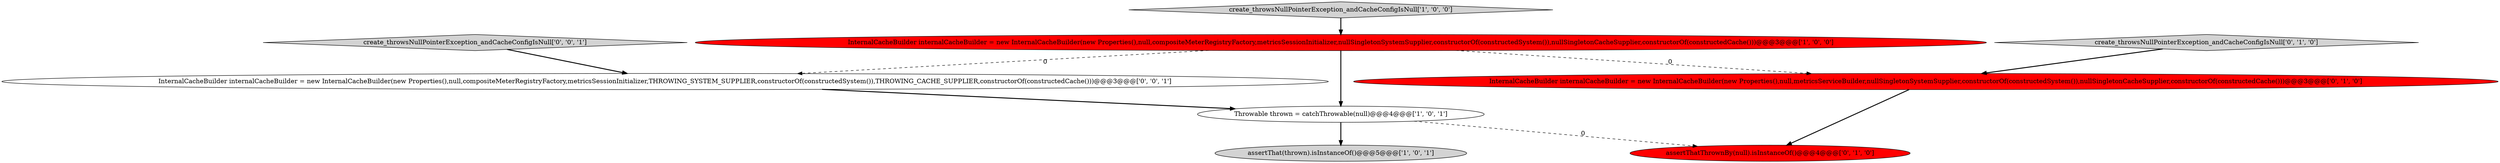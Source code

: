 digraph {
3 [style = filled, label = "Throwable thrown = catchThrowable(null)@@@4@@@['1', '0', '1']", fillcolor = white, shape = ellipse image = "AAA0AAABBB1BBB"];
6 [style = filled, label = "create_throwsNullPointerException_andCacheConfigIsNull['0', '1', '0']", fillcolor = lightgray, shape = diamond image = "AAA0AAABBB2BBB"];
8 [style = filled, label = "create_throwsNullPointerException_andCacheConfigIsNull['0', '0', '1']", fillcolor = lightgray, shape = diamond image = "AAA0AAABBB3BBB"];
5 [style = filled, label = "InternalCacheBuilder internalCacheBuilder = new InternalCacheBuilder(new Properties(),null,metricsServiceBuilder,nullSingletonSystemSupplier,constructorOf(constructedSystem()),nullSingletonCacheSupplier,constructorOf(constructedCache()))@@@3@@@['0', '1', '0']", fillcolor = red, shape = ellipse image = "AAA1AAABBB2BBB"];
0 [style = filled, label = "assertThat(thrown).isInstanceOf()@@@5@@@['1', '0', '1']", fillcolor = lightgray, shape = ellipse image = "AAA0AAABBB1BBB"];
1 [style = filled, label = "create_throwsNullPointerException_andCacheConfigIsNull['1', '0', '0']", fillcolor = lightgray, shape = diamond image = "AAA0AAABBB1BBB"];
4 [style = filled, label = "assertThatThrownBy(null).isInstanceOf()@@@4@@@['0', '1', '0']", fillcolor = red, shape = ellipse image = "AAA1AAABBB2BBB"];
7 [style = filled, label = "InternalCacheBuilder internalCacheBuilder = new InternalCacheBuilder(new Properties(),null,compositeMeterRegistryFactory,metricsSessionInitializer,THROWING_SYSTEM_SUPPLIER,constructorOf(constructedSystem()),THROWING_CACHE_SUPPLIER,constructorOf(constructedCache()))@@@3@@@['0', '0', '1']", fillcolor = white, shape = ellipse image = "AAA0AAABBB3BBB"];
2 [style = filled, label = "InternalCacheBuilder internalCacheBuilder = new InternalCacheBuilder(new Properties(),null,compositeMeterRegistryFactory,metricsSessionInitializer,nullSingletonSystemSupplier,constructorOf(constructedSystem()),nullSingletonCacheSupplier,constructorOf(constructedCache()))@@@3@@@['1', '0', '0']", fillcolor = red, shape = ellipse image = "AAA1AAABBB1BBB"];
8->7 [style = bold, label=""];
3->0 [style = bold, label=""];
6->5 [style = bold, label=""];
2->5 [style = dashed, label="0"];
1->2 [style = bold, label=""];
2->7 [style = dashed, label="0"];
3->4 [style = dashed, label="0"];
7->3 [style = bold, label=""];
5->4 [style = bold, label=""];
2->3 [style = bold, label=""];
}
